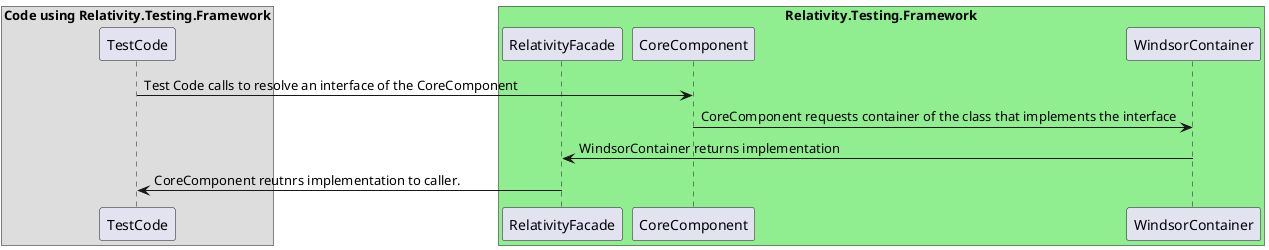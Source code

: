 @startuml Relativity.Testing.Framework RegisteredServices Sequence Diagram

box "Code using Relativity.Testing.Framework"
participant "TestCode"
end box

box "Relativity.Testing.Framework" #LightGreen
participant "RelativityFacade"
participant "CoreComponent"
participant "WindsorContainer"
end box

"TestCode" -> "CoreComponent" : Test Code calls to resolve an interface of the CoreComponent
"CoreComponent" -> "WindsorContainer" : CoreComponent requests container of the class that implements the interface
"WindsorContainer" -> "RelativityFacade" : WindsorContainer returns implementation 
"TestCode" <- "RelativityFacade" : CoreComponent reutnrs implementation to caller. 

@enduml
